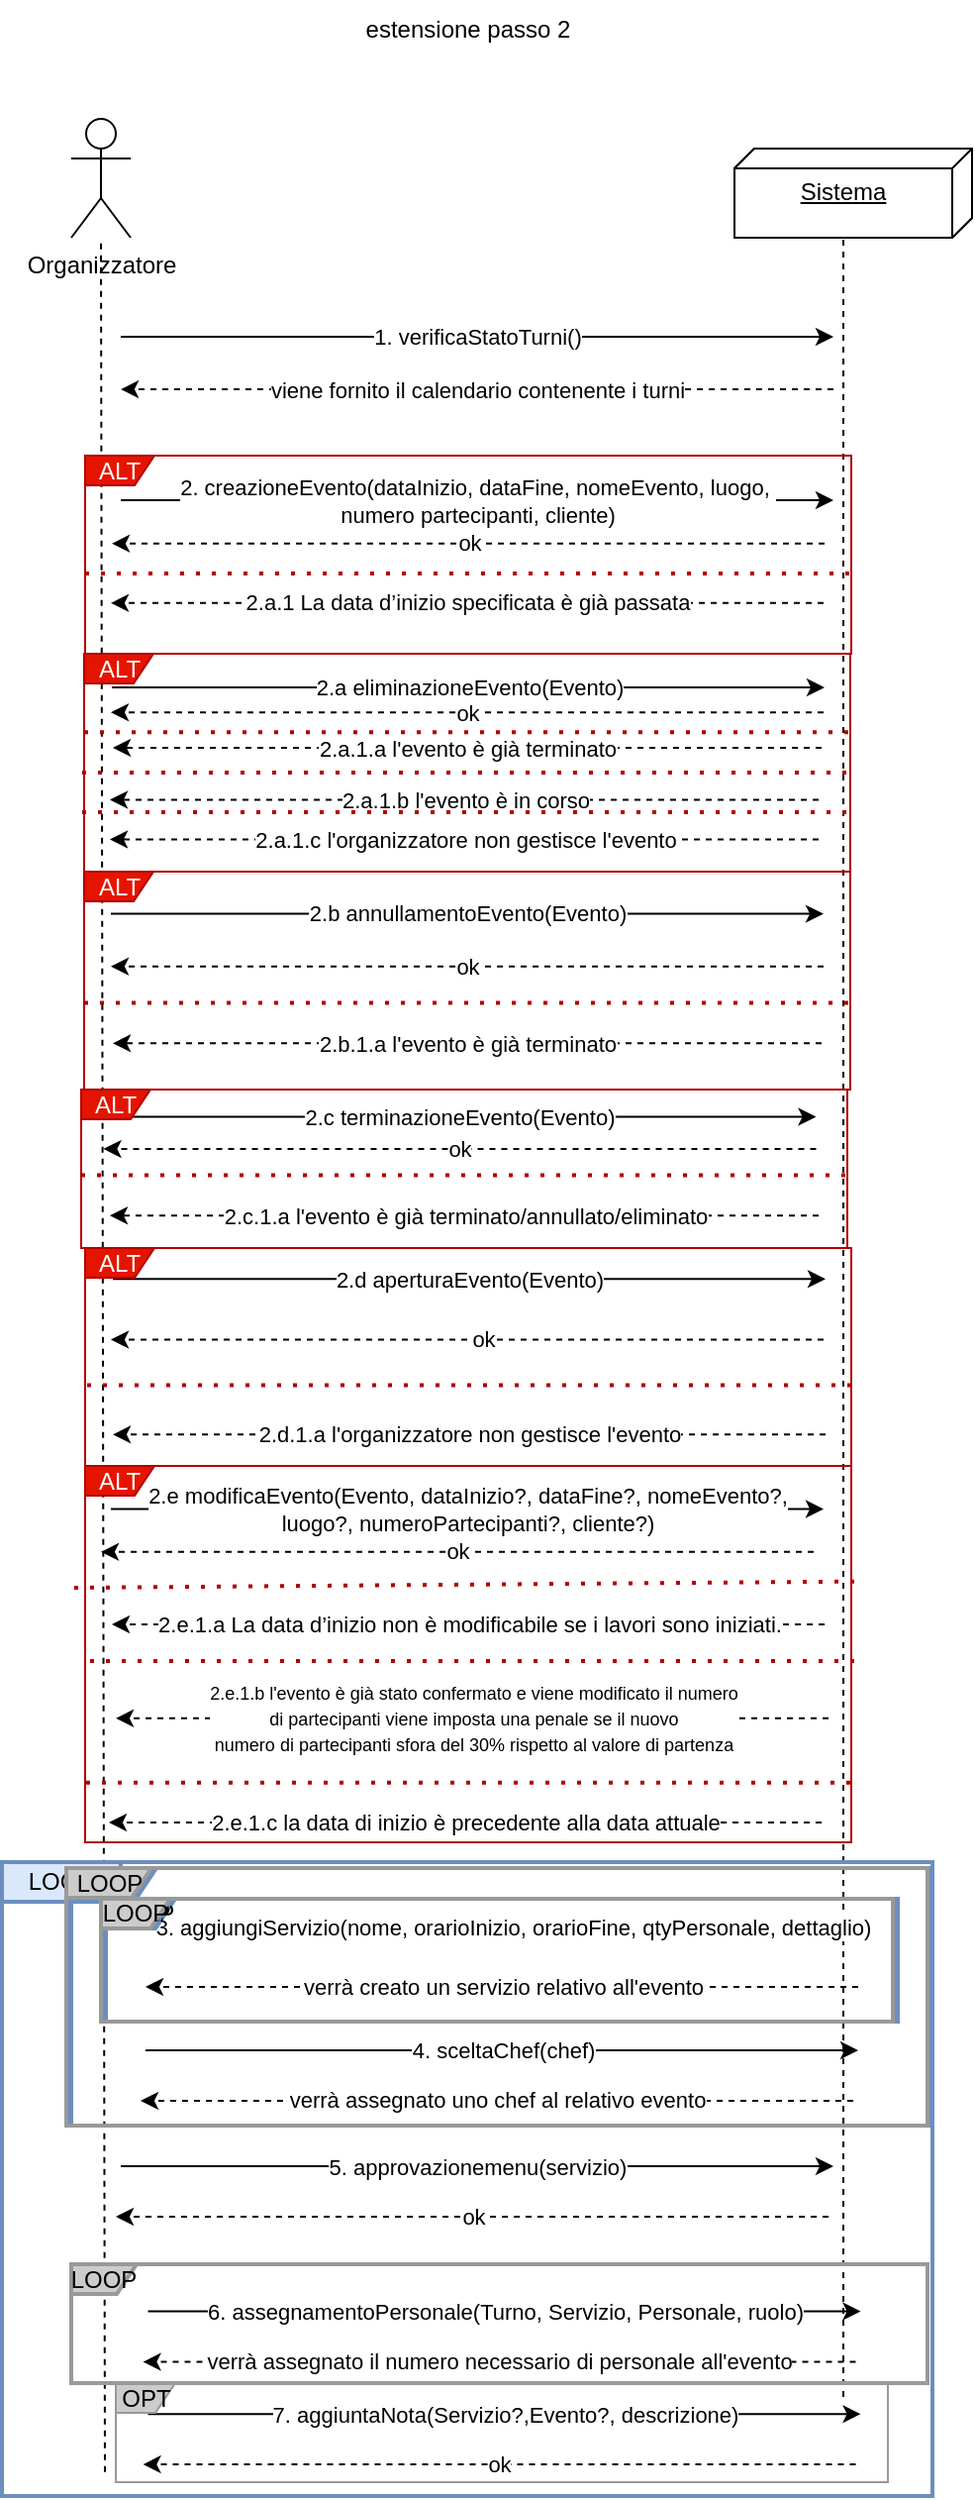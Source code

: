 <mxfile version="21.2.8" type="device">
  <diagram name="Pagina-1" id="KAcQSKa0nRq6Xz0T43Ng">
    <mxGraphModel dx="-1960" dy="613" grid="1" gridSize="10" guides="1" tooltips="1" connect="1" arrows="1" fold="1" page="1" pageScale="1" pageWidth="827" pageHeight="1169" math="0" shadow="0">
      <root>
        <mxCell id="0" />
        <mxCell id="1" parent="0" />
        <mxCell id="sHdHTutp8Dz2BRw6rNVO-1" value="Organizzatore" style="shape=umlActor;verticalLabelPosition=bottom;verticalAlign=top;html=1;outlineConnect=0;" parent="1" vertex="1">
          <mxGeometry x="3343" y="540" width="30" height="60" as="geometry" />
        </mxCell>
        <mxCell id="sHdHTutp8Dz2BRw6rNVO-2" value="Sistema" style="verticalAlign=top;align=center;spacingTop=8;spacingLeft=2;spacingRight=12;shape=cube;size=10;direction=south;fontStyle=4;html=1;whiteSpace=wrap;" parent="1" vertex="1">
          <mxGeometry x="3678" y="555" width="120" height="45" as="geometry" />
        </mxCell>
        <mxCell id="sHdHTutp8Dz2BRw6rNVO-3" value="" style="endArrow=none;dashed=1;html=1;rounded=0;entryX=0;entryY=0;entryDx=45;entryDy=65;entryPerimeter=0;" parent="1" target="sHdHTutp8Dz2BRw6rNVO-2" edge="1">
          <mxGeometry width="50" height="50" relative="1" as="geometry">
            <mxPoint x="3733" y="1690" as="sourcePoint" />
            <mxPoint x="3423" y="345" as="targetPoint" />
          </mxGeometry>
        </mxCell>
        <mxCell id="sHdHTutp8Dz2BRw6rNVO-4" value="Sistema" style="verticalAlign=top;align=center;spacingTop=8;spacingLeft=2;spacingRight=12;shape=cube;size=10;direction=south;fontStyle=4;html=1;whiteSpace=wrap;" parent="1" vertex="1">
          <mxGeometry x="3678" y="555" width="120" height="45" as="geometry" />
        </mxCell>
        <mxCell id="sHdHTutp8Dz2BRw6rNVO-5" value="" style="endArrow=none;dashed=1;html=1;rounded=0;" parent="1" edge="1">
          <mxGeometry width="50" height="50" relative="1" as="geometry">
            <mxPoint x="3360" y="1727.826" as="sourcePoint" />
            <mxPoint x="3358" y="600" as="targetPoint" />
          </mxGeometry>
        </mxCell>
        <mxCell id="sHdHTutp8Dz2BRw6rNVO-6" value="1. verificaStatoTurni()" style="endArrow=classic;html=1;rounded=0;" parent="1" edge="1">
          <mxGeometry width="50" height="50" relative="1" as="geometry">
            <mxPoint x="3368" y="650" as="sourcePoint" />
            <mxPoint x="3728" y="650" as="targetPoint" />
          </mxGeometry>
        </mxCell>
        <mxCell id="sHdHTutp8Dz2BRw6rNVO-7" value="viene fornito il calendario contenente i turni" style="endArrow=classic;html=1;rounded=0;dashed=1;" parent="1" edge="1">
          <mxGeometry width="50" height="50" relative="1" as="geometry">
            <mxPoint x="3728" y="676.52" as="sourcePoint" />
            <mxPoint x="3368" y="676.52" as="targetPoint" />
          </mxGeometry>
        </mxCell>
        <mxCell id="sHdHTutp8Dz2BRw6rNVO-8" value="2. creazioneEvento(dataInizio, dataFine, nomeEvento, luogo,&amp;nbsp;&lt;br&gt;numero partecipanti, cliente)" style="endArrow=classic;html=1;rounded=0;" parent="1" edge="1">
          <mxGeometry width="50" height="50" relative="1" as="geometry">
            <mxPoint x="3368" y="732.53" as="sourcePoint" />
            <mxPoint x="3728" y="732.53" as="targetPoint" />
            <mxPoint as="offset" />
          </mxGeometry>
        </mxCell>
        <mxCell id="sHdHTutp8Dz2BRw6rNVO-9" value="ok" style="endArrow=classic;html=1;rounded=0;dashed=1;" parent="1" edge="1">
          <mxGeometry width="50" height="50" relative="1" as="geometry">
            <mxPoint x="3723.5" y="754.43" as="sourcePoint" />
            <mxPoint x="3363.5" y="754.43" as="targetPoint" />
            <mxPoint as="offset" />
          </mxGeometry>
        </mxCell>
        <mxCell id="sHdHTutp8Dz2BRw6rNVO-10" value="3. aggiungiServizio(nome, orarioInizio, orarioFine, qtyPersonale, dettaglio)" style="endArrow=classic;html=1;rounded=0;" parent="1" edge="1">
          <mxGeometry width="50" height="50" relative="1" as="geometry">
            <mxPoint x="3385.5" y="1452.52" as="sourcePoint" />
            <mxPoint x="3745.5" y="1452.52" as="targetPoint" />
          </mxGeometry>
        </mxCell>
        <mxCell id="sHdHTutp8Dz2BRw6rNVO-11" value="verrà creato un servizio relativo all&#39;evento" style="endArrow=classic;html=1;rounded=0;dashed=1;" parent="1" edge="1">
          <mxGeometry width="50" height="50" relative="1" as="geometry">
            <mxPoint x="3740.5" y="1483" as="sourcePoint" />
            <mxPoint x="3380.5" y="1483" as="targetPoint" />
          </mxGeometry>
        </mxCell>
        <mxCell id="sHdHTutp8Dz2BRw6rNVO-12" value="LOOP" style="shape=umlFrame;whiteSpace=wrap;html=1;pointerEvents=0;fillColor=#dae8fc;strokeColor=#6c8ebf;width=35;height=15;strokeWidth=2;" parent="1" vertex="1">
          <mxGeometry x="3360.5" y="1438.5" width="400" height="62" as="geometry" />
        </mxCell>
        <mxCell id="sHdHTutp8Dz2BRw6rNVO-13" value="4. sceltaChef(chef)" style="endArrow=classic;html=1;rounded=0;" parent="1" edge="1">
          <mxGeometry width="50" height="50" relative="1" as="geometry">
            <mxPoint x="3380.5" y="1515" as="sourcePoint" />
            <mxPoint x="3740.5" y="1515" as="targetPoint" />
          </mxGeometry>
        </mxCell>
        <mxCell id="sHdHTutp8Dz2BRw6rNVO-14" value="verrà assegnato uno chef al relativo evento" style="endArrow=classic;html=1;rounded=0;dashed=1;" parent="1" edge="1">
          <mxGeometry width="50" height="50" relative="1" as="geometry">
            <mxPoint x="3738" y="1540.48" as="sourcePoint" />
            <mxPoint x="3378" y="1540.48" as="targetPoint" />
          </mxGeometry>
        </mxCell>
        <mxCell id="sHdHTutp8Dz2BRw6rNVO-15" value="LOOP" style="shape=umlFrame;whiteSpace=wrap;html=1;pointerEvents=0;fillColor=#dae8fc;strokeColor=#6c8ebf;width=43;height=15;strokeWidth=2;" parent="1" vertex="1">
          <mxGeometry x="3343" y="1423" width="435" height="130" as="geometry" />
        </mxCell>
        <mxCell id="sHdHTutp8Dz2BRw6rNVO-16" value="6. assegnamentoPersonale(Turno, Servizio, Personale, ruolo)" style="endArrow=classic;html=1;rounded=0;" parent="1" edge="1">
          <mxGeometry width="50" height="50" relative="1" as="geometry">
            <mxPoint x="3381.75" y="1646.78" as="sourcePoint" />
            <mxPoint x="3741.75" y="1646.78" as="targetPoint" />
            <mxPoint as="offset" />
          </mxGeometry>
        </mxCell>
        <mxCell id="sHdHTutp8Dz2BRw6rNVO-17" value="verrà assegnato il numero necessario di personale all&#39;evento" style="endArrow=classic;html=1;rounded=0;dashed=1;" parent="1" edge="1">
          <mxGeometry width="50" height="50" relative="1" as="geometry">
            <mxPoint x="3739.25" y="1672.26" as="sourcePoint" />
            <mxPoint x="3379.25" y="1672.26" as="targetPoint" />
          </mxGeometry>
        </mxCell>
        <mxCell id="sHdHTutp8Dz2BRw6rNVO-18" value="7. aggiuntaNota(Servizio?,Evento?, descrizione)" style="endArrow=classic;html=1;rounded=0;" parent="1" edge="1">
          <mxGeometry width="50" height="50" relative="1" as="geometry">
            <mxPoint x="3381.75" y="1698.57" as="sourcePoint" />
            <mxPoint x="3741.75" y="1698.57" as="targetPoint" />
            <mxPoint as="offset" />
          </mxGeometry>
        </mxCell>
        <mxCell id="sHdHTutp8Dz2BRw6rNVO-19" value="ok" style="endArrow=classic;html=1;rounded=0;dashed=1;" parent="1" edge="1">
          <mxGeometry width="50" height="50" relative="1" as="geometry">
            <mxPoint x="3739.25" y="1724.05" as="sourcePoint" />
            <mxPoint x="3379.25" y="1724.05" as="targetPoint" />
          </mxGeometry>
        </mxCell>
        <mxCell id="sHdHTutp8Dz2BRw6rNVO-20" value="LOOP" style="shape=umlFrame;whiteSpace=wrap;html=1;pointerEvents=0;fillColor=#dae8fc;strokeColor=#6c8ebf;width=60;height=20;strokeWidth=2;" parent="1" vertex="1">
          <mxGeometry x="3308" y="1420" width="470" height="320" as="geometry" />
        </mxCell>
        <mxCell id="sHdHTutp8Dz2BRw6rNVO-21" value="OPT" style="shape=umlFrame;whiteSpace=wrap;html=1;pointerEvents=0;fillColor=#CCCCCC;strokeColor=#999999;width=30;height=15;" parent="1" vertex="1">
          <mxGeometry x="3365.5" y="1683" width="390" height="50" as="geometry" />
        </mxCell>
        <mxCell id="sHdHTutp8Dz2BRw6rNVO-22" value="LOOP" style="shape=umlFrame;whiteSpace=wrap;html=1;pointerEvents=0;fillColor=#CCCCCC;strokeColor=#999999;width=33;height=15;strokeWidth=2;" parent="1" vertex="1">
          <mxGeometry x="3343" y="1623" width="432.5" height="60" as="geometry" />
        </mxCell>
        <mxCell id="sHdHTutp8Dz2BRw6rNVO-23" value="estensione passo 2" style="text;html=1;align=center;verticalAlign=middle;resizable=0;points=[];autosize=1;strokeColor=none;fillColor=none;" parent="1" vertex="1">
          <mxGeometry x="3478" y="480" width="130" height="30" as="geometry" />
        </mxCell>
        <mxCell id="sHdHTutp8Dz2BRw6rNVO-24" value="LOOP" style="shape=umlFrame;whiteSpace=wrap;html=1;pointerEvents=0;fillColor=#dae8fc;strokeColor=#6c8ebf;width=43;height=15;strokeWidth=2;" parent="1" vertex="1">
          <mxGeometry x="3341.75" y="1423" width="435" height="130" as="geometry" />
        </mxCell>
        <mxCell id="sHdHTutp8Dz2BRw6rNVO-25" value="LOOP" style="shape=umlFrame;whiteSpace=wrap;html=1;pointerEvents=0;fillColor=#dae8fc;strokeColor=#6c8ebf;width=35;height=15;strokeWidth=2;" parent="1" vertex="1">
          <mxGeometry x="3359.25" y="1438.5" width="400" height="62" as="geometry" />
        </mxCell>
        <mxCell id="sHdHTutp8Dz2BRw6rNVO-26" value="LOOP" style="shape=umlFrame;whiteSpace=wrap;html=1;pointerEvents=0;fillColor=#CCCCCC;strokeColor=#999999;width=43;height=15;strokeWidth=2;" parent="1" vertex="1">
          <mxGeometry x="3340.5" y="1423" width="435" height="130" as="geometry" />
        </mxCell>
        <mxCell id="sHdHTutp8Dz2BRw6rNVO-27" value="LOOP" style="shape=umlFrame;whiteSpace=wrap;html=1;pointerEvents=0;fillColor=#CCCCCC;strokeColor=#999999;width=35;height=15;strokeWidth=2;" parent="1" vertex="1">
          <mxGeometry x="3358" y="1438.5" width="400" height="62" as="geometry" />
        </mxCell>
        <mxCell id="sHdHTutp8Dz2BRw6rNVO-28" value="2.a eliminazioneEvento(Evento)" style="endArrow=classic;html=1;rounded=0;" parent="1" edge="1">
          <mxGeometry width="50" height="50" relative="1" as="geometry">
            <mxPoint x="3363.5" y="827" as="sourcePoint" />
            <mxPoint x="3723.5" y="827" as="targetPoint" />
          </mxGeometry>
        </mxCell>
        <mxCell id="sHdHTutp8Dz2BRw6rNVO-29" value="ok" style="endArrow=classic;html=1;rounded=0;dashed=1;" parent="1" edge="1">
          <mxGeometry width="50" height="50" relative="1" as="geometry">
            <mxPoint x="3723" y="839.62" as="sourcePoint" />
            <mxPoint x="3363" y="839.62" as="targetPoint" />
          </mxGeometry>
        </mxCell>
        <mxCell id="sHdHTutp8Dz2BRw6rNVO-30" value="2.b annullamentoEvento(Evento)" style="endArrow=classic;html=1;rounded=0;" parent="1" edge="1">
          <mxGeometry width="50" height="50" relative="1" as="geometry">
            <mxPoint x="3363" y="941.31" as="sourcePoint" />
            <mxPoint x="3723" y="941.31" as="targetPoint" />
          </mxGeometry>
        </mxCell>
        <mxCell id="sHdHTutp8Dz2BRw6rNVO-31" value="ok" style="endArrow=classic;html=1;rounded=0;dashed=1;" parent="1" edge="1">
          <mxGeometry width="50" height="50" relative="1" as="geometry">
            <mxPoint x="3723" y="967.83" as="sourcePoint" />
            <mxPoint x="3363" y="967.83" as="targetPoint" />
          </mxGeometry>
        </mxCell>
        <mxCell id="sHdHTutp8Dz2BRw6rNVO-32" value="2.c terminazioneEvento(Evento)" style="endArrow=classic;html=1;rounded=0;" parent="1" edge="1">
          <mxGeometry width="50" height="50" relative="1" as="geometry">
            <mxPoint x="3359.25" y="1043.75" as="sourcePoint" />
            <mxPoint x="3719.25" y="1043.75" as="targetPoint" />
          </mxGeometry>
        </mxCell>
        <mxCell id="sHdHTutp8Dz2BRw6rNVO-33" value="ok" style="endArrow=classic;html=1;rounded=0;dashed=1;" parent="1" edge="1">
          <mxGeometry width="50" height="50" relative="1" as="geometry">
            <mxPoint x="3719.25" y="1060" as="sourcePoint" />
            <mxPoint x="3359.25" y="1060" as="targetPoint" />
          </mxGeometry>
        </mxCell>
        <mxCell id="sHdHTutp8Dz2BRw6rNVO-34" value="2.d aperturaEvento(Evento)" style="endArrow=classic;html=1;rounded=0;" parent="1" edge="1">
          <mxGeometry width="50" height="50" relative="1" as="geometry">
            <mxPoint x="3364" y="1125.66" as="sourcePoint" />
            <mxPoint x="3724" y="1125.66" as="targetPoint" />
            <mxPoint as="offset" />
          </mxGeometry>
        </mxCell>
        <mxCell id="sHdHTutp8Dz2BRw6rNVO-35" value="ok" style="endArrow=classic;html=1;rounded=0;dashed=1;" parent="1" edge="1">
          <mxGeometry x="-0.044" width="50" height="50" relative="1" as="geometry">
            <mxPoint x="3723" y="1156.22" as="sourcePoint" />
            <mxPoint x="3363" y="1156.22" as="targetPoint" />
            <mxPoint as="offset" />
          </mxGeometry>
        </mxCell>
        <mxCell id="sHdHTutp8Dz2BRw6rNVO-36" value="2.e modificaEvento(Evento, dataInizio?, dataFine?, nomeEvento?, &lt;br&gt;luogo?, numeroPartecipanti?, cliente?)" style="endArrow=classic;html=1;rounded=0;" parent="1" edge="1">
          <mxGeometry width="50" height="50" relative="1" as="geometry">
            <mxPoint x="3363" y="1241.75" as="sourcePoint" />
            <mxPoint x="3723" y="1241.75" as="targetPoint" />
            <mxPoint as="offset" />
          </mxGeometry>
        </mxCell>
        <mxCell id="sHdHTutp8Dz2BRw6rNVO-37" value="ok" style="endArrow=classic;html=1;rounded=0;dashed=1;" parent="1" edge="1">
          <mxGeometry width="50" height="50" relative="1" as="geometry">
            <mxPoint x="3718" y="1263.39" as="sourcePoint" />
            <mxPoint x="3358" y="1263.39" as="targetPoint" />
          </mxGeometry>
        </mxCell>
        <mxCell id="sHdHTutp8Dz2BRw6rNVO-38" value="2.d.1.a l&#39;organizzatore non gestisce l&#39;evento" style="endArrow=classic;html=1;rounded=0;dashed=1;" parent="1" edge="1">
          <mxGeometry width="50" height="50" relative="1" as="geometry">
            <mxPoint x="3724" y="1204.16" as="sourcePoint" />
            <mxPoint x="3364" y="1204.16" as="targetPoint" />
          </mxGeometry>
        </mxCell>
        <mxCell id="sHdHTutp8Dz2BRw6rNVO-39" value="" style="shape=image;html=1;verticalAlign=top;verticalLabelPosition=bottom;labelBackgroundColor=#ffffff;imageAspect=0;aspect=fixed;image=https://cdn0.iconfinder.com/data/icons/evericons-16px/16/x-128.png" parent="1" vertex="1">
          <mxGeometry x="3714.5" y="1190" width="30" height="30" as="geometry" />
        </mxCell>
        <mxCell id="sHdHTutp8Dz2BRw6rNVO-40" value="ALT" style="shape=umlFrame;whiteSpace=wrap;html=1;pointerEvents=0;fillColor=#e51400;strokeColor=#B20000;width=35;height=15;swimlaneFillColor=none;fillStyle=auto;fontColor=#ffffff;" parent="1" vertex="1">
          <mxGeometry x="3350" y="710" width="387" height="100" as="geometry" />
        </mxCell>
        <mxCell id="sHdHTutp8Dz2BRw6rNVO-41" value="2.a.1 La data d’inizio specificata è già passata" style="endArrow=classic;html=1;rounded=0;dashed=1;" parent="1" edge="1">
          <mxGeometry width="50" height="50" relative="1" as="geometry">
            <mxPoint x="3723" y="784.43" as="sourcePoint" />
            <mxPoint x="3363" y="784.43" as="targetPoint" />
          </mxGeometry>
        </mxCell>
        <mxCell id="sHdHTutp8Dz2BRw6rNVO-42" value="" style="endArrow=none;dashed=1;html=1;dashPattern=1 3;strokeWidth=2;rounded=0;exitX=-0.006;exitY=0.613;exitDx=0;exitDy=0;exitPerimeter=0;fillColor=#e51400;strokeColor=#B20000;" parent="1" edge="1">
          <mxGeometry width="50" height="50" relative="1" as="geometry">
            <mxPoint x="3350" y="769.5" as="sourcePoint" />
            <mxPoint x="3736" y="769.5" as="targetPoint" />
          </mxGeometry>
        </mxCell>
        <mxCell id="sHdHTutp8Dz2BRw6rNVO-43" value="ALT" style="shape=umlFrame;whiteSpace=wrap;html=1;pointerEvents=0;fillColor=#e51400;strokeColor=#B20000;width=35;height=15;swimlaneFillColor=none;fillStyle=auto;fontColor=#ffffff;" parent="1" vertex="1">
          <mxGeometry x="3349.5" y="810" width="387" height="110" as="geometry" />
        </mxCell>
        <mxCell id="sHdHTutp8Dz2BRw6rNVO-44" value="2.a.1.a l&#39;evento è già terminato" style="endArrow=classic;html=1;rounded=0;dashed=1;" parent="1" edge="1">
          <mxGeometry width="50" height="50" relative="1" as="geometry">
            <mxPoint x="3722" y="857.5" as="sourcePoint" />
            <mxPoint x="3364" y="857.5" as="targetPoint" />
          </mxGeometry>
        </mxCell>
        <mxCell id="sHdHTutp8Dz2BRw6rNVO-45" value="" style="endArrow=none;dashed=1;html=1;dashPattern=1 3;strokeWidth=2;rounded=0;exitX=-0.006;exitY=0.613;exitDx=0;exitDy=0;exitPerimeter=0;fillColor=#e51400;strokeColor=#B20000;" parent="1" edge="1">
          <mxGeometry width="50" height="50" relative="1" as="geometry">
            <mxPoint x="3349.5" y="849.62" as="sourcePoint" />
            <mxPoint x="3735.5" y="849.62" as="targetPoint" />
          </mxGeometry>
        </mxCell>
        <mxCell id="sHdHTutp8Dz2BRw6rNVO-46" value="2.b.1.a l&#39;evento è già terminato" style="endArrow=classic;html=1;rounded=0;dashed=1;" parent="1" edge="1">
          <mxGeometry width="50" height="50" relative="1" as="geometry">
            <mxPoint x="3722" y="1006.64" as="sourcePoint" />
            <mxPoint x="3364" y="1006.64" as="targetPoint" />
          </mxGeometry>
        </mxCell>
        <mxCell id="sHdHTutp8Dz2BRw6rNVO-47" value="ALT" style="shape=umlFrame;whiteSpace=wrap;html=1;pointerEvents=0;fillColor=#e51400;strokeColor=#B20000;width=35;height=15;swimlaneFillColor=none;fillStyle=auto;fontColor=#ffffff;" parent="1" vertex="1">
          <mxGeometry x="3349.5" y="920" width="387" height="110" as="geometry" />
        </mxCell>
        <mxCell id="sHdHTutp8Dz2BRw6rNVO-48" value="" style="endArrow=none;dashed=1;html=1;dashPattern=1 3;strokeWidth=2;rounded=0;exitX=-0.006;exitY=0.613;exitDx=0;exitDy=0;exitPerimeter=0;fillColor=#e51400;strokeColor=#B20000;" parent="1" edge="1">
          <mxGeometry width="50" height="50" relative="1" as="geometry">
            <mxPoint x="3349.5" y="986.29" as="sourcePoint" />
            <mxPoint x="3735.5" y="986.29" as="targetPoint" />
          </mxGeometry>
        </mxCell>
        <mxCell id="sHdHTutp8Dz2BRw6rNVO-49" value="ALT" style="shape=umlFrame;whiteSpace=wrap;html=1;pointerEvents=0;fillColor=#e51400;strokeColor=#B20000;width=35;height=15;swimlaneFillColor=none;fillStyle=auto;fontColor=#ffffff;" parent="1" vertex="1">
          <mxGeometry x="3350" y="1110" width="387" height="110" as="geometry" />
        </mxCell>
        <mxCell id="sHdHTutp8Dz2BRw6rNVO-50" value="" style="endArrow=none;dashed=1;html=1;dashPattern=1 3;strokeWidth=2;rounded=0;exitX=-0.006;exitY=0.613;exitDx=0;exitDy=0;exitPerimeter=0;fillColor=#e51400;strokeColor=#B20000;" parent="1" edge="1">
          <mxGeometry width="50" height="50" relative="1" as="geometry">
            <mxPoint x="3351" y="1179.23" as="sourcePoint" />
            <mxPoint x="3737" y="1179.23" as="targetPoint" />
          </mxGeometry>
        </mxCell>
        <mxCell id="sHdHTutp8Dz2BRw6rNVO-51" value="2.e.1.a La data d’inizio non è modificabile se i lavori sono iniziati." style="endArrow=classic;html=1;rounded=0;dashed=1;" parent="1" edge="1">
          <mxGeometry width="50" height="50" relative="1" as="geometry">
            <mxPoint x="3723.5" y="1300" as="sourcePoint" />
            <mxPoint x="3363.5" y="1300" as="targetPoint" />
          </mxGeometry>
        </mxCell>
        <mxCell id="sHdHTutp8Dz2BRw6rNVO-52" value="ALT" style="shape=umlFrame;whiteSpace=wrap;html=1;pointerEvents=0;fillColor=#e51400;strokeColor=#B20000;width=35;height=15;swimlaneFillColor=none;fillStyle=auto;fontColor=#ffffff;" parent="1" vertex="1">
          <mxGeometry x="3350" y="1220" width="387" height="190" as="geometry" />
        </mxCell>
        <mxCell id="sHdHTutp8Dz2BRw6rNVO-53" value="" style="endArrow=none;dashed=1;html=1;dashPattern=1 3;strokeWidth=2;rounded=0;exitX=-0.006;exitY=0.613;exitDx=0;exitDy=0;exitPerimeter=0;fillColor=#e51400;strokeColor=#B20000;entryX=1.008;entryY=0.307;entryDx=0;entryDy=0;entryPerimeter=0;" parent="1" target="sHdHTutp8Dz2BRw6rNVO-52" edge="1">
          <mxGeometry width="50" height="50" relative="1" as="geometry">
            <mxPoint x="3344.5" y="1281.46" as="sourcePoint" />
            <mxPoint x="3730.5" y="1281.46" as="targetPoint" />
          </mxGeometry>
        </mxCell>
        <mxCell id="sHdHTutp8Dz2BRw6rNVO-54" value="" style="endArrow=none;dashed=1;html=1;dashPattern=1 3;strokeWidth=2;rounded=0;exitX=-0.006;exitY=0.613;exitDx=0;exitDy=0;exitPerimeter=0;fillColor=#e51400;strokeColor=#B20000;" parent="1" edge="1">
          <mxGeometry width="50" height="50" relative="1" as="geometry">
            <mxPoint x="3352.5" y="1318.46" as="sourcePoint" />
            <mxPoint x="3738.5" y="1318.46" as="targetPoint" />
          </mxGeometry>
        </mxCell>
        <mxCell id="sHdHTutp8Dz2BRw6rNVO-55" value="&lt;font style=&quot;font-size: 9px;&quot;&gt;2.e.1.b l&#39;evento è già stato confermato e viene modificato il numero &lt;br&gt;di partecipanti viene imposta una penale se il nuovo &lt;br&gt;numero di partecipanti sfora del 30% rispetto al valore di partenza&lt;/font&gt;" style="endArrow=classic;html=1;rounded=0;dashed=1;" parent="1" edge="1">
          <mxGeometry width="50" height="50" relative="1" as="geometry">
            <mxPoint x="3725.5" y="1347.41" as="sourcePoint" />
            <mxPoint x="3365.5" y="1347.41" as="targetPoint" />
            <mxPoint as="offset" />
          </mxGeometry>
        </mxCell>
        <mxCell id="sHdHTutp8Dz2BRw6rNVO-56" value="" style="endArrow=none;dashed=1;html=1;dashPattern=1 3;strokeWidth=2;rounded=0;exitX=-0.006;exitY=0.613;exitDx=0;exitDy=0;exitPerimeter=0;fillColor=#e51400;strokeColor=#B20000;" parent="1" edge="1">
          <mxGeometry width="50" height="50" relative="1" as="geometry">
            <mxPoint x="3348.5" y="870.0" as="sourcePoint" />
            <mxPoint x="3734.5" y="870.0" as="targetPoint" />
          </mxGeometry>
        </mxCell>
        <mxCell id="sHdHTutp8Dz2BRw6rNVO-57" value="2.a.1.b l&#39;evento è in corso" style="endArrow=classic;html=1;rounded=0;dashed=1;" parent="1" edge="1">
          <mxGeometry x="0.001" width="50" height="50" relative="1" as="geometry">
            <mxPoint x="3720.5" y="883.75" as="sourcePoint" />
            <mxPoint x="3362.5" y="883.75" as="targetPoint" />
            <mxPoint as="offset" />
          </mxGeometry>
        </mxCell>
        <mxCell id="sHdHTutp8Dz2BRw6rNVO-58" value="ALT" style="shape=umlFrame;whiteSpace=wrap;html=1;pointerEvents=0;fillColor=#e51400;strokeColor=#B20000;width=35;height=15;swimlaneFillColor=none;fillStyle=auto;fontColor=#ffffff;" parent="1" vertex="1">
          <mxGeometry x="3348" y="1030" width="387" height="80" as="geometry" />
        </mxCell>
        <mxCell id="sHdHTutp8Dz2BRw6rNVO-59" value="2.c.1.a l&#39;evento è già terminato/annullato/eliminato" style="endArrow=classic;html=1;rounded=0;dashed=1;" parent="1" edge="1">
          <mxGeometry width="50" height="50" relative="1" as="geometry">
            <mxPoint x="3720.5" y="1093.59" as="sourcePoint" />
            <mxPoint x="3362.5" y="1093.59" as="targetPoint" />
          </mxGeometry>
        </mxCell>
        <mxCell id="sHdHTutp8Dz2BRw6rNVO-60" value="" style="endArrow=none;dashed=1;html=1;dashPattern=1 3;strokeWidth=2;rounded=0;exitX=-0.006;exitY=0.613;exitDx=0;exitDy=0;exitPerimeter=0;fillColor=#e51400;strokeColor=#B20000;" parent="1" edge="1">
          <mxGeometry width="50" height="50" relative="1" as="geometry">
            <mxPoint x="3348" y="1073.24" as="sourcePoint" />
            <mxPoint x="3734" y="1073.24" as="targetPoint" />
          </mxGeometry>
        </mxCell>
        <mxCell id="sHdHTutp8Dz2BRw6rNVO-61" value="" style="endArrow=none;dashed=1;html=1;dashPattern=1 3;strokeWidth=2;rounded=0;exitX=-0.006;exitY=0.613;exitDx=0;exitDy=0;exitPerimeter=0;fillColor=#e51400;strokeColor=#B20000;" parent="1" edge="1">
          <mxGeometry width="50" height="50" relative="1" as="geometry">
            <mxPoint x="3350.5" y="1379.82" as="sourcePoint" />
            <mxPoint x="3736.5" y="1379.82" as="targetPoint" />
          </mxGeometry>
        </mxCell>
        <mxCell id="sHdHTutp8Dz2BRw6rNVO-62" value="2.e.1.c la data di inizio è precedente alla data attuale" style="endArrow=classic;html=1;rounded=0;dashed=1;" parent="1" edge="1">
          <mxGeometry width="50" height="50" relative="1" as="geometry">
            <mxPoint x="3722" y="1400" as="sourcePoint" />
            <mxPoint x="3362" y="1400" as="targetPoint" />
            <mxPoint as="offset" />
          </mxGeometry>
        </mxCell>
        <mxCell id="sHdHTutp8Dz2BRw6rNVO-63" value="" style="endArrow=none;dashed=1;html=1;dashPattern=1 3;strokeWidth=2;rounded=0;exitX=-0.006;exitY=0.613;exitDx=0;exitDy=0;exitPerimeter=0;fillColor=#e51400;strokeColor=#B20000;" parent="1" edge="1">
          <mxGeometry width="50" height="50" relative="1" as="geometry">
            <mxPoint x="3348.5" y="890.0" as="sourcePoint" />
            <mxPoint x="3734.5" y="890.0" as="targetPoint" />
          </mxGeometry>
        </mxCell>
        <mxCell id="sHdHTutp8Dz2BRw6rNVO-64" value="2.a.1.c l&#39;organizzatore non gestisce l&#39;evento" style="endArrow=classic;html=1;rounded=0;dashed=1;" parent="1" edge="1">
          <mxGeometry x="0.001" width="50" height="50" relative="1" as="geometry">
            <mxPoint x="3720.5" y="903.75" as="sourcePoint" />
            <mxPoint x="3362.5" y="903.75" as="targetPoint" />
            <mxPoint as="offset" />
          </mxGeometry>
        </mxCell>
        <mxCell id="sHdHTutp8Dz2BRw6rNVO-67" value="5. approvazionemenu(servizio)" style="endArrow=classic;html=1;rounded=0;" parent="1" edge="1">
          <mxGeometry width="50" height="50" relative="1" as="geometry">
            <mxPoint x="3368" y="1573.52" as="sourcePoint" />
            <mxPoint x="3728" y="1573.52" as="targetPoint" />
          </mxGeometry>
        </mxCell>
        <mxCell id="sHdHTutp8Dz2BRw6rNVO-68" value="ok" style="endArrow=classic;html=1;rounded=0;dashed=1;" parent="1" edge="1">
          <mxGeometry width="50" height="50" relative="1" as="geometry">
            <mxPoint x="3725.5" y="1599" as="sourcePoint" />
            <mxPoint x="3365.5" y="1599" as="targetPoint" />
          </mxGeometry>
        </mxCell>
        <mxCell id="R0OoQi4E8ASWG41FeoUv-1" value="" style="shape=image;html=1;verticalAlign=top;verticalLabelPosition=bottom;labelBackgroundColor=#ffffff;imageAspect=0;aspect=fixed;image=https://cdn0.iconfinder.com/data/icons/evericons-16px/16/x-128.png" vertex="1" parent="1">
          <mxGeometry x="3712.5" y="1079" width="30" height="30" as="geometry" />
        </mxCell>
        <mxCell id="R0OoQi4E8ASWG41FeoUv-2" value="" style="shape=image;html=1;verticalAlign=top;verticalLabelPosition=bottom;labelBackgroundColor=#ffffff;imageAspect=0;aspect=fixed;image=https://cdn0.iconfinder.com/data/icons/evericons-16px/16/x-128.png" vertex="1" parent="1">
          <mxGeometry x="3712.5" y="993" width="30" height="30" as="geometry" />
        </mxCell>
        <mxCell id="R0OoQi4E8ASWG41FeoUv-5" value="" style="shape=image;html=1;verticalAlign=top;verticalLabelPosition=bottom;labelBackgroundColor=#ffffff;imageAspect=0;aspect=fixed;image=https://cdn0.iconfinder.com/data/icons/evericons-16px/16/x-128.png" vertex="1" parent="1">
          <mxGeometry x="3712.5" y="889" width="30" height="30" as="geometry" />
        </mxCell>
        <mxCell id="R0OoQi4E8ASWG41FeoUv-6" value="" style="shape=image;html=1;verticalAlign=top;verticalLabelPosition=bottom;labelBackgroundColor=#ffffff;imageAspect=0;aspect=fixed;image=https://cdn0.iconfinder.com/data/icons/evericons-16px/16/x-128.png" vertex="1" parent="1">
          <mxGeometry x="3712.5" y="867" width="30" height="30" as="geometry" />
        </mxCell>
        <mxCell id="R0OoQi4E8ASWG41FeoUv-7" value="" style="shape=image;html=1;verticalAlign=top;verticalLabelPosition=bottom;labelBackgroundColor=#ffffff;imageAspect=0;aspect=fixed;image=https://cdn0.iconfinder.com/data/icons/evericons-16px/16/x-128.png" vertex="1" parent="1">
          <mxGeometry x="3712.5" y="842" width="30" height="30" as="geometry" />
        </mxCell>
      </root>
    </mxGraphModel>
  </diagram>
</mxfile>
